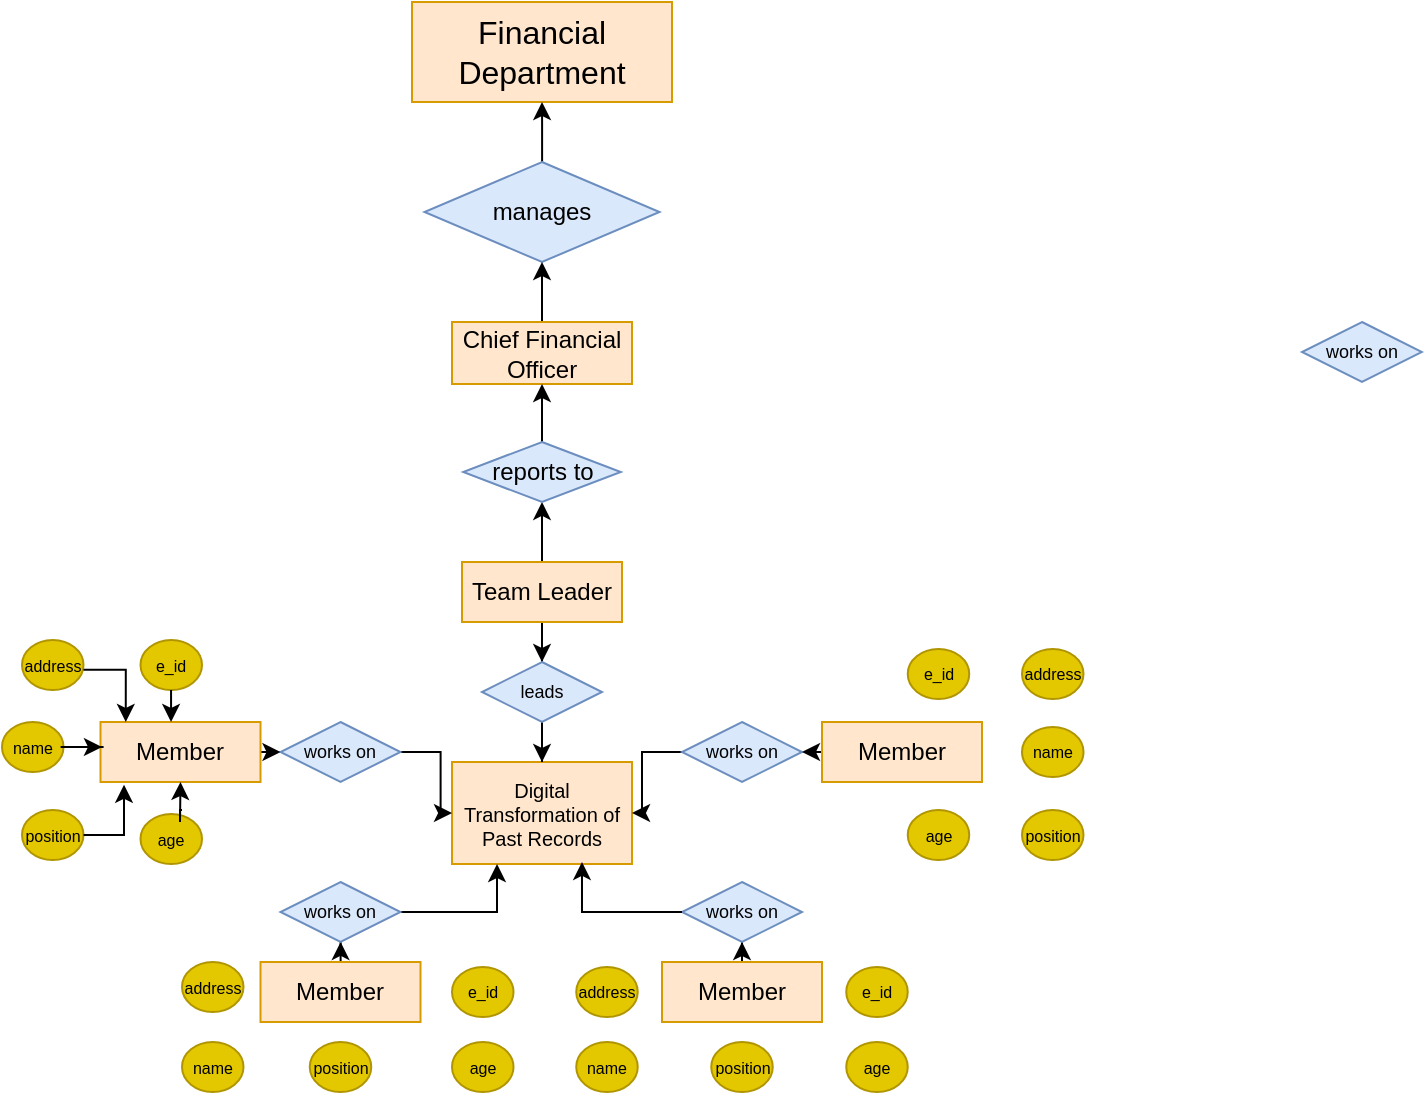 <mxfile version="26.2.9">
  <diagram name="Page-1" id="f93vgTE0RnJlQmgs2EJv">
    <mxGraphModel dx="776" dy="440" grid="1" gridSize="10" guides="1" tooltips="1" connect="1" arrows="1" fold="1" page="1" pageScale="1" pageWidth="3300" pageHeight="4681" math="0" shadow="0">
      <root>
        <mxCell id="0" />
        <mxCell id="1" parent="0" />
        <mxCell id="0eR9q-JNhLUxjHXUSRgX-1" value="Financial Department" style="rounded=0;whiteSpace=wrap;html=1;fillColor=#ffe6cc;strokeColor=#d79b00;fontSize=16;" vertex="1" parent="1">
          <mxGeometry x="755" y="170" width="130" height="50" as="geometry" />
        </mxCell>
        <mxCell id="0eR9q-JNhLUxjHXUSRgX-17" style="edgeStyle=orthogonalEdgeStyle;rounded=0;orthogonalLoop=1;jettySize=auto;html=1;entryX=0.5;entryY=1;entryDx=0;entryDy=0;" edge="1" parent="1" source="0eR9q-JNhLUxjHXUSRgX-2" target="0eR9q-JNhLUxjHXUSRgX-1">
          <mxGeometry relative="1" as="geometry" />
        </mxCell>
        <mxCell id="0eR9q-JNhLUxjHXUSRgX-2" value="manages" style="rhombus;whiteSpace=wrap;html=1;fillColor=#dae8fc;strokeColor=#6c8ebf;" vertex="1" parent="1">
          <mxGeometry x="761.25" y="250" width="117.5" height="50" as="geometry" />
        </mxCell>
        <mxCell id="0eR9q-JNhLUxjHXUSRgX-19" style="edgeStyle=orthogonalEdgeStyle;rounded=0;orthogonalLoop=1;jettySize=auto;html=1;" edge="1" parent="1" source="0eR9q-JNhLUxjHXUSRgX-3" target="0eR9q-JNhLUxjHXUSRgX-18">
          <mxGeometry relative="1" as="geometry" />
        </mxCell>
        <mxCell id="0eR9q-JNhLUxjHXUSRgX-36" style="edgeStyle=orthogonalEdgeStyle;rounded=0;orthogonalLoop=1;jettySize=auto;html=1;entryX=0.5;entryY=0;entryDx=0;entryDy=0;" edge="1" parent="1" source="0eR9q-JNhLUxjHXUSRgX-3" target="0eR9q-JNhLUxjHXUSRgX-34">
          <mxGeometry relative="1" as="geometry" />
        </mxCell>
        <mxCell id="0eR9q-JNhLUxjHXUSRgX-3" value="Team Leader" style="rounded=0;whiteSpace=wrap;html=1;fillColor=#ffe6cc;strokeColor=#d79b00;" vertex="1" parent="1">
          <mxGeometry x="780" y="450" width="80" height="30" as="geometry" />
        </mxCell>
        <mxCell id="0eR9q-JNhLUxjHXUSRgX-30" style="edgeStyle=orthogonalEdgeStyle;rounded=0;orthogonalLoop=1;jettySize=auto;html=1;" edge="1" parent="1" source="0eR9q-JNhLUxjHXUSRgX-8" target="0eR9q-JNhLUxjHXUSRgX-24">
          <mxGeometry relative="1" as="geometry" />
        </mxCell>
        <mxCell id="0eR9q-JNhLUxjHXUSRgX-8" value="Member" style="rounded=0;whiteSpace=wrap;html=1;fillColor=#ffe6cc;strokeColor=#d79b00;" vertex="1" parent="1">
          <mxGeometry x="880" y="650" width="80" height="30" as="geometry" />
        </mxCell>
        <mxCell id="0eR9q-JNhLUxjHXUSRgX-28" style="edgeStyle=orthogonalEdgeStyle;rounded=0;orthogonalLoop=1;jettySize=auto;html=1;" edge="1" parent="1" source="0eR9q-JNhLUxjHXUSRgX-9" target="0eR9q-JNhLUxjHXUSRgX-23">
          <mxGeometry relative="1" as="geometry" />
        </mxCell>
        <mxCell id="0eR9q-JNhLUxjHXUSRgX-9" value="Member" style="rounded=0;whiteSpace=wrap;html=1;fillColor=#ffe6cc;strokeColor=#d79b00;" vertex="1" parent="1">
          <mxGeometry x="679.25" y="650" width="80" height="30" as="geometry" />
        </mxCell>
        <mxCell id="0eR9q-JNhLUxjHXUSRgX-26" style="edgeStyle=orthogonalEdgeStyle;rounded=0;orthogonalLoop=1;jettySize=auto;html=1;" edge="1" parent="1" source="0eR9q-JNhLUxjHXUSRgX-10" target="0eR9q-JNhLUxjHXUSRgX-22">
          <mxGeometry relative="1" as="geometry" />
        </mxCell>
        <mxCell id="0eR9q-JNhLUxjHXUSRgX-10" value="Member" style="rounded=0;whiteSpace=wrap;html=1;fillColor=#ffe6cc;strokeColor=#d79b00;" vertex="1" parent="1">
          <mxGeometry x="599.25" y="530" width="80" height="30" as="geometry" />
        </mxCell>
        <mxCell id="0eR9q-JNhLUxjHXUSRgX-32" style="edgeStyle=orthogonalEdgeStyle;rounded=0;orthogonalLoop=1;jettySize=auto;html=1;entryX=1;entryY=0.5;entryDx=0;entryDy=0;" edge="1" parent="1" source="0eR9q-JNhLUxjHXUSRgX-11" target="0eR9q-JNhLUxjHXUSRgX-25">
          <mxGeometry relative="1" as="geometry" />
        </mxCell>
        <mxCell id="0eR9q-JNhLUxjHXUSRgX-11" value="Member" style="rounded=0;whiteSpace=wrap;html=1;fillColor=#ffe6cc;strokeColor=#d79b00;" vertex="1" parent="1">
          <mxGeometry x="960" y="530" width="80" height="30" as="geometry" />
        </mxCell>
        <mxCell id="0eR9q-JNhLUxjHXUSRgX-12" value="Digital Transformation of Past Records" style="rounded=0;whiteSpace=wrap;html=1;fillColor=#ffe6cc;strokeColor=#d79b00;fontSize=10;" vertex="1" parent="1">
          <mxGeometry x="775.01" y="550" width="90" height="51" as="geometry" />
        </mxCell>
        <mxCell id="0eR9q-JNhLUxjHXUSRgX-16" style="edgeStyle=orthogonalEdgeStyle;rounded=0;orthogonalLoop=1;jettySize=auto;html=1;entryX=0.5;entryY=1;entryDx=0;entryDy=0;" edge="1" parent="1" source="0eR9q-JNhLUxjHXUSRgX-13" target="0eR9q-JNhLUxjHXUSRgX-2">
          <mxGeometry relative="1" as="geometry" />
        </mxCell>
        <mxCell id="0eR9q-JNhLUxjHXUSRgX-13" value="Chief Financial Officer" style="rounded=0;whiteSpace=wrap;html=1;fillColor=#ffe6cc;strokeColor=#d79b00;" vertex="1" parent="1">
          <mxGeometry x="775" y="330" width="90" height="31" as="geometry" />
        </mxCell>
        <mxCell id="0eR9q-JNhLUxjHXUSRgX-20" style="edgeStyle=orthogonalEdgeStyle;rounded=0;orthogonalLoop=1;jettySize=auto;html=1;" edge="1" parent="1" source="0eR9q-JNhLUxjHXUSRgX-18" target="0eR9q-JNhLUxjHXUSRgX-13">
          <mxGeometry relative="1" as="geometry" />
        </mxCell>
        <mxCell id="0eR9q-JNhLUxjHXUSRgX-18" value="reports to" style="rhombus;whiteSpace=wrap;html=1;fillColor=#dae8fc;strokeColor=#6c8ebf;" vertex="1" parent="1">
          <mxGeometry x="780.63" y="390" width="78.75" height="30" as="geometry" />
        </mxCell>
        <mxCell id="0eR9q-JNhLUxjHXUSRgX-21" value="works on" style="rhombus;whiteSpace=wrap;html=1;fillColor=#dae8fc;strokeColor=#6c8ebf;fontSize=9;" vertex="1" parent="1">
          <mxGeometry x="1200" y="330" width="60" height="30" as="geometry" />
        </mxCell>
        <mxCell id="0eR9q-JNhLUxjHXUSRgX-27" style="edgeStyle=orthogonalEdgeStyle;rounded=0;orthogonalLoop=1;jettySize=auto;html=1;" edge="1" parent="1" source="0eR9q-JNhLUxjHXUSRgX-22" target="0eR9q-JNhLUxjHXUSRgX-12">
          <mxGeometry relative="1" as="geometry" />
        </mxCell>
        <mxCell id="0eR9q-JNhLUxjHXUSRgX-22" value="works on" style="rhombus;whiteSpace=wrap;html=1;fillColor=#dae8fc;strokeColor=#6c8ebf;fontSize=9;" vertex="1" parent="1">
          <mxGeometry x="689.25" y="530" width="60" height="30" as="geometry" />
        </mxCell>
        <mxCell id="0eR9q-JNhLUxjHXUSRgX-29" style="edgeStyle=orthogonalEdgeStyle;rounded=0;orthogonalLoop=1;jettySize=auto;html=1;entryX=0.25;entryY=1;entryDx=0;entryDy=0;" edge="1" parent="1" source="0eR9q-JNhLUxjHXUSRgX-23" target="0eR9q-JNhLUxjHXUSRgX-12">
          <mxGeometry relative="1" as="geometry" />
        </mxCell>
        <mxCell id="0eR9q-JNhLUxjHXUSRgX-23" value="works on" style="rhombus;whiteSpace=wrap;html=1;fillColor=#dae8fc;strokeColor=#6c8ebf;fontSize=9;" vertex="1" parent="1">
          <mxGeometry x="689.25" y="610" width="60" height="30" as="geometry" />
        </mxCell>
        <mxCell id="0eR9q-JNhLUxjHXUSRgX-24" value="works on" style="rhombus;whiteSpace=wrap;html=1;fillColor=#dae8fc;strokeColor=#6c8ebf;fontSize=9;" vertex="1" parent="1">
          <mxGeometry x="890" y="610" width="60" height="30" as="geometry" />
        </mxCell>
        <mxCell id="0eR9q-JNhLUxjHXUSRgX-33" style="edgeStyle=orthogonalEdgeStyle;rounded=0;orthogonalLoop=1;jettySize=auto;html=1;entryX=1;entryY=0.5;entryDx=0;entryDy=0;" edge="1" parent="1" source="0eR9q-JNhLUxjHXUSRgX-25" target="0eR9q-JNhLUxjHXUSRgX-12">
          <mxGeometry relative="1" as="geometry" />
        </mxCell>
        <mxCell id="0eR9q-JNhLUxjHXUSRgX-25" value="works on" style="rhombus;whiteSpace=wrap;html=1;fillColor=#dae8fc;strokeColor=#6c8ebf;fontSize=9;" vertex="1" parent="1">
          <mxGeometry x="890" y="530" width="60" height="30" as="geometry" />
        </mxCell>
        <mxCell id="0eR9q-JNhLUxjHXUSRgX-31" style="edgeStyle=orthogonalEdgeStyle;rounded=0;orthogonalLoop=1;jettySize=auto;html=1;entryX=0.722;entryY=0.98;entryDx=0;entryDy=0;entryPerimeter=0;" edge="1" parent="1" source="0eR9q-JNhLUxjHXUSRgX-24" target="0eR9q-JNhLUxjHXUSRgX-12">
          <mxGeometry relative="1" as="geometry" />
        </mxCell>
        <mxCell id="0eR9q-JNhLUxjHXUSRgX-37" style="edgeStyle=orthogonalEdgeStyle;rounded=0;orthogonalLoop=1;jettySize=auto;html=1;entryX=0.5;entryY=0;entryDx=0;entryDy=0;" edge="1" parent="1" source="0eR9q-JNhLUxjHXUSRgX-34" target="0eR9q-JNhLUxjHXUSRgX-12">
          <mxGeometry relative="1" as="geometry" />
        </mxCell>
        <mxCell id="0eR9q-JNhLUxjHXUSRgX-34" value="leads" style="rhombus;whiteSpace=wrap;html=1;fillColor=#dae8fc;strokeColor=#6c8ebf;fontSize=9;" vertex="1" parent="1">
          <mxGeometry x="790" y="500" width="60" height="30" as="geometry" />
        </mxCell>
        <mxCell id="0eR9q-JNhLUxjHXUSRgX-42" value="age" style="ellipse;whiteSpace=wrap;html=1;fillColor=#e3c800;strokeColor=#B09500;fontColor=#000000;fontSize=8;" vertex="1" parent="1">
          <mxGeometry x="619.25" y="576" width="30.75" height="25" as="geometry" />
        </mxCell>
        <mxCell id="0eR9q-JNhLUxjHXUSRgX-43" value="e_id" style="ellipse;whiteSpace=wrap;html=1;fillColor=#e3c800;strokeColor=#B09500;fontColor=#000000;fontSize=8;" vertex="1" parent="1">
          <mxGeometry x="619.25" y="489" width="30.75" height="25" as="geometry" />
        </mxCell>
        <mxCell id="0eR9q-JNhLUxjHXUSRgX-44" value="address" style="ellipse;whiteSpace=wrap;html=1;fillColor=#e3c800;strokeColor=#B09500;fontColor=#000000;fontSize=8;" vertex="1" parent="1">
          <mxGeometry x="560" y="489" width="30.75" height="25" as="geometry" />
        </mxCell>
        <mxCell id="0eR9q-JNhLUxjHXUSRgX-45" value="position" style="ellipse;whiteSpace=wrap;html=1;fillColor=#e3c800;strokeColor=#B09500;fontColor=#000000;fontSize=8;" vertex="1" parent="1">
          <mxGeometry x="560" y="574" width="30.75" height="25" as="geometry" />
        </mxCell>
        <mxCell id="0eR9q-JNhLUxjHXUSRgX-46" value="name" style="ellipse;whiteSpace=wrap;html=1;fillColor=#e3c800;strokeColor=#B09500;fontColor=#000000;fontSize=8;" vertex="1" parent="1">
          <mxGeometry x="550" y="530" width="30.75" height="25" as="geometry" />
        </mxCell>
        <mxCell id="0eR9q-JNhLUxjHXUSRgX-47" value="age" style="ellipse;whiteSpace=wrap;html=1;fillColor=#e3c800;strokeColor=#B09500;fontColor=#000000;fontSize=8;" vertex="1" parent="1">
          <mxGeometry x="775" y="690" width="30.75" height="25" as="geometry" />
        </mxCell>
        <mxCell id="0eR9q-JNhLUxjHXUSRgX-48" value="e_id" style="ellipse;whiteSpace=wrap;html=1;fillColor=#e3c800;strokeColor=#B09500;fontColor=#000000;fontSize=8;" vertex="1" parent="1">
          <mxGeometry x="775" y="652.5" width="30.75" height="25" as="geometry" />
        </mxCell>
        <mxCell id="0eR9q-JNhLUxjHXUSRgX-49" value="address" style="ellipse;whiteSpace=wrap;html=1;fillColor=#e3c800;strokeColor=#B09500;fontColor=#000000;fontSize=8;" vertex="1" parent="1">
          <mxGeometry x="640" y="650" width="30.75" height="25" as="geometry" />
        </mxCell>
        <mxCell id="0eR9q-JNhLUxjHXUSRgX-50" value="position" style="ellipse;whiteSpace=wrap;html=1;fillColor=#e3c800;strokeColor=#B09500;fontColor=#000000;fontSize=8;" vertex="1" parent="1">
          <mxGeometry x="703.88" y="690" width="30.75" height="25" as="geometry" />
        </mxCell>
        <mxCell id="0eR9q-JNhLUxjHXUSRgX-51" value="name" style="ellipse;whiteSpace=wrap;html=1;fillColor=#e3c800;strokeColor=#B09500;fontColor=#000000;fontSize=8;" vertex="1" parent="1">
          <mxGeometry x="640" y="690" width="30.75" height="25" as="geometry" />
        </mxCell>
        <mxCell id="0eR9q-JNhLUxjHXUSRgX-52" value="age" style="ellipse;whiteSpace=wrap;html=1;fillColor=#e3c800;strokeColor=#B09500;fontColor=#000000;fontSize=8;" vertex="1" parent="1">
          <mxGeometry x="972.12" y="690" width="30.75" height="25" as="geometry" />
        </mxCell>
        <mxCell id="0eR9q-JNhLUxjHXUSRgX-53" value="e_id" style="ellipse;whiteSpace=wrap;html=1;fillColor=#e3c800;strokeColor=#B09500;fontColor=#000000;fontSize=8;" vertex="1" parent="1">
          <mxGeometry x="972.12" y="652.5" width="30.75" height="25" as="geometry" />
        </mxCell>
        <mxCell id="0eR9q-JNhLUxjHXUSRgX-54" value="address" style="ellipse;whiteSpace=wrap;html=1;fillColor=#e3c800;strokeColor=#B09500;fontColor=#000000;fontSize=8;" vertex="1" parent="1">
          <mxGeometry x="837.12" y="652.5" width="30.75" height="25" as="geometry" />
        </mxCell>
        <mxCell id="0eR9q-JNhLUxjHXUSRgX-55" value="position" style="ellipse;whiteSpace=wrap;html=1;fillColor=#e3c800;strokeColor=#B09500;fontColor=#000000;fontSize=8;" vertex="1" parent="1">
          <mxGeometry x="904.63" y="690" width="30.75" height="25" as="geometry" />
        </mxCell>
        <mxCell id="0eR9q-JNhLUxjHXUSRgX-56" value="name" style="ellipse;whiteSpace=wrap;html=1;fillColor=#e3c800;strokeColor=#B09500;fontColor=#000000;fontSize=8;" vertex="1" parent="1">
          <mxGeometry x="837.12" y="690" width="30.75" height="25" as="geometry" />
        </mxCell>
        <mxCell id="0eR9q-JNhLUxjHXUSRgX-57" value="age" style="ellipse;whiteSpace=wrap;html=1;fillColor=#e3c800;strokeColor=#B09500;fontColor=#000000;fontSize=8;" vertex="1" parent="1">
          <mxGeometry x="1002.87" y="574" width="30.75" height="25" as="geometry" />
        </mxCell>
        <mxCell id="0eR9q-JNhLUxjHXUSRgX-58" value="e_id" style="ellipse;whiteSpace=wrap;html=1;fillColor=#e3c800;strokeColor=#B09500;fontColor=#000000;fontSize=8;" vertex="1" parent="1">
          <mxGeometry x="1002.87" y="493.5" width="30.75" height="25" as="geometry" />
        </mxCell>
        <mxCell id="0eR9q-JNhLUxjHXUSRgX-59" value="address" style="ellipse;whiteSpace=wrap;html=1;fillColor=#e3c800;strokeColor=#B09500;fontColor=#000000;fontSize=8;" vertex="1" parent="1">
          <mxGeometry x="1060" y="493.5" width="30.75" height="25" as="geometry" />
        </mxCell>
        <mxCell id="0eR9q-JNhLUxjHXUSRgX-60" value="position" style="ellipse;whiteSpace=wrap;html=1;fillColor=#e3c800;strokeColor=#B09500;fontColor=#000000;fontSize=8;" vertex="1" parent="1">
          <mxGeometry x="1060" y="574" width="30.75" height="25" as="geometry" />
        </mxCell>
        <mxCell id="0eR9q-JNhLUxjHXUSRgX-61" value="name" style="ellipse;whiteSpace=wrap;html=1;fillColor=#e3c800;strokeColor=#B09500;fontColor=#000000;fontSize=8;" vertex="1" parent="1">
          <mxGeometry x="1060" y="532.5" width="30.75" height="25" as="geometry" />
        </mxCell>
        <mxCell id="0eR9q-JNhLUxjHXUSRgX-63" style="edgeStyle=orthogonalEdgeStyle;rounded=0;orthogonalLoop=1;jettySize=auto;html=1;entryX=0.442;entryY=0;entryDx=0;entryDy=0;entryPerimeter=0;" edge="1" parent="1">
          <mxGeometry relative="1" as="geometry">
            <mxPoint x="634.535" y="514" as="sourcePoint" />
            <mxPoint x="634.52" y="530" as="targetPoint" />
          </mxGeometry>
        </mxCell>
        <mxCell id="0eR9q-JNhLUxjHXUSRgX-64" style="edgeStyle=orthogonalEdgeStyle;rounded=0;orthogonalLoop=1;jettySize=auto;html=1;entryX=0.158;entryY=-0.08;entryDx=0;entryDy=0;entryPerimeter=0;" edge="1" parent="1">
          <mxGeometry relative="1" as="geometry">
            <mxPoint x="590.75" y="503.906" as="sourcePoint" />
            <mxPoint x="611.89" y="530" as="targetPoint" />
          </mxGeometry>
        </mxCell>
        <mxCell id="0eR9q-JNhLUxjHXUSRgX-65" style="edgeStyle=orthogonalEdgeStyle;rounded=0;orthogonalLoop=1;jettySize=auto;html=1;entryX=0.009;entryY=0.417;entryDx=0;entryDy=0;entryPerimeter=0;" edge="1" parent="1" source="0eR9q-JNhLUxjHXUSRgX-46" target="0eR9q-JNhLUxjHXUSRgX-10">
          <mxGeometry relative="1" as="geometry" />
        </mxCell>
        <mxCell id="0eR9q-JNhLUxjHXUSRgX-66" style="edgeStyle=orthogonalEdgeStyle;rounded=0;orthogonalLoop=1;jettySize=auto;html=1;entryX=0.147;entryY=1.046;entryDx=0;entryDy=0;entryPerimeter=0;" edge="1" parent="1" source="0eR9q-JNhLUxjHXUSRgX-45" target="0eR9q-JNhLUxjHXUSRgX-10">
          <mxGeometry relative="1" as="geometry" />
        </mxCell>
        <mxCell id="0eR9q-JNhLUxjHXUSRgX-67" style="edgeStyle=orthogonalEdgeStyle;rounded=0;orthogonalLoop=1;jettySize=auto;html=1;entryX=0.5;entryY=1;entryDx=0;entryDy=0;" edge="1" parent="1" target="0eR9q-JNhLUxjHXUSRgX-10">
          <mxGeometry relative="1" as="geometry">
            <mxPoint x="640.005" y="574" as="sourcePoint" />
            <mxPoint x="665.59" y="562.07" as="targetPoint" />
            <Array as="points">
              <mxPoint x="639" y="574" />
              <mxPoint x="639" y="580" />
            </Array>
          </mxGeometry>
        </mxCell>
      </root>
    </mxGraphModel>
  </diagram>
</mxfile>
